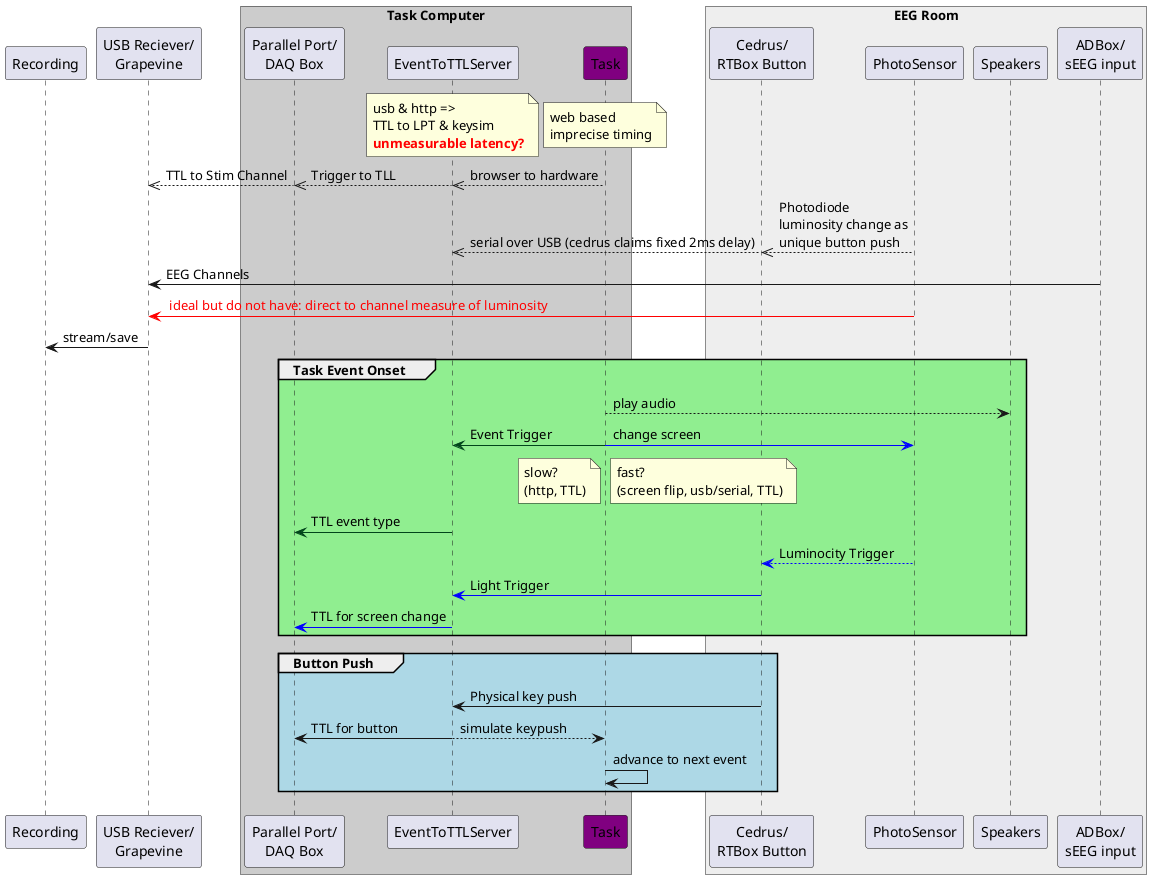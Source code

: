@startuml
!pragma teoz true
' mainframe Loef EEG
participant "Recording" as RecordCPU
participant "USB Reciever/\nGrapevine" as USBReciever

 box "Task Computer" #cccccc
 participant "Parallel Port/\nDAQ Box" as TaskCPULPT
 participant EventToTTLServer
 participant Task #purple
 endbox

 box "EEG Room" #eeeeee
 participant "Cedrus/\nRTBox Button" as CedrusButtonBox
 participant PhotoSensor
 participant Speakers
 participant "ADBox/\nsEEG input" as ADBox
 endbox


note over EventToTTLServer: usb & http =>\nTTL to LPT & keysim \n<b><font color=red>unmeasurable latency?</font></b>
& note over Task: web based \nimprecise timing

Task -->> EventToTTLServer: browser to hardware
& EventToTTLServer -->> TaskCPULPT: Trigger to TLL
& TaskCPULPT -->> USBReciever: TTL to Stim Channel
CedrusButtonBox -->> EventToTTLServer: serial over USB (cedrus claims fixed 2ms delay)
& PhotoSensor -->> CedrusButtonBox: Photodiode\nluminosity change as\nunique button push
USBReciever <- ADBox: EEG Channels
USBReciever <[#red]- PhotoSensor: <font color=red> ideal but do not have: direct to channel measure of luminosity</font>
USBReciever -> RecordCPU: stream/save

group #lightgreen Task Event Onset
Task --> Speakers: play audio
Task -[#blue]> PhotoSensor: change screen
& Task -[#01451b]> EventToTTLServer: Event Trigger
note right Task: fast?\n(screen flip, usb/serial, TTL)
& note left Task: slow?\n(http, TTL)
EventToTTLServer -[#01451b]> TaskCPULPT: TTL event type
PhotoSensor --[#blue]> CedrusButtonBox: Luminocity Trigger
CedrusButtonBox -[#blue]> EventToTTLServer: Light Trigger
EventToTTLServer -[#blue]> TaskCPULPT: TTL for screen change
end group

group #lightblue Button Push
CedrusButtonBox -> EventToTTLServer: Physical key push
EventToTTLServer -> TaskCPULPT: TTL for button
& EventToTTLServer --> Task: simulate keypush
Task->Task: advance to next event
end group
@enduml
